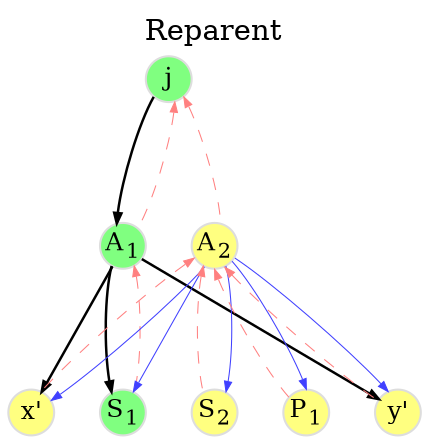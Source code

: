 digraph add {
	graph [
		rankdir="TB"
		bgcolor="white"
		color="white"
		nodesep="0.3"
		ranksep="0.8"
		labelloc="t"
		label="Reparent"
	];

	node [
		fontsize="12"
		style="filled"
		width="0.3"
		height="0.3"
		fixedsize="true"
		penwidth="1.0"
		color="#DDDDDD"
		fillcolor="#80ff80"
	];

	edge [
		penwidth="0.5"
		color="#000000"
		arrowsize="0.5"
	];


	E_j  [ label=<j>                                 ];
	E_a1 [ label=<A<SUB>1</SUB>>                     ];
	E_x  [ label=<x'>            fillcolor="#ffff80" ];
	E_s1 [ label=<S<SUB>1</SUB>>                     ];
	E_s2 [ label=<S<SUB>2</SUB>> fillcolor="#ffff80" ];
	E_p1 [ label=<P<SUB>1</SUB>> fillcolor="#ffff80" ];
	E_y  [ label=<y'>            fillcolor="#ffff80" ];
	E_a2 [ label=<A<SUB>2</SUB>> fillcolor="#ffff80" ];

	E_j  -> E_a1 [ penwidth=1.2 ];
	E_a1 -> E_x  [ penwidth=1.2 ];
	E_a1 -> E_s1 [ penwidth=1.2 ];
	E_a1 -> E_y  [ penwidth=1.2 ];
	E_j  -> E_a2 [ style=invis ];

	E_j  -> E_a1 [ dir=back color="#ff8080" style=dashed ];
	E_j  -> E_a2 [ dir=back color="#ff8080" style=dashed ];
	E_a2 -> E_x  [ dir=back color="#ff8080" style=dashed ];
	E_a1 -> E_s1 [ dir=back color="#ff8080" style=dashed ];
	E_a2 -> E_s2 [ dir=back color="#ff8080" style=dashed ];
	E_a2 -> E_p1 [ dir=back color="#ff8080" style=dashed ];
	E_a2 -> E_y  [ dir=back color="#ff8080" style=dashed ];

	E_a2 -> E_x  [ color="#4040ff" ];
	E_a2 -> E_s1 [ color="#4040ff" ];
	E_a2 -> E_s2 [ color="#4040ff" ];
	E_a2 -> E_p1 [ color="#4040ff" ];
	E_a2 -> E_y  [ color="#4040ff" ];

	E_x -> E_s1 -> E_s2 -> E_p1 -> E_y [ style=invis ];
	{ rank=same E_x E_s1 E_s2 E_p1 E_y };
}


